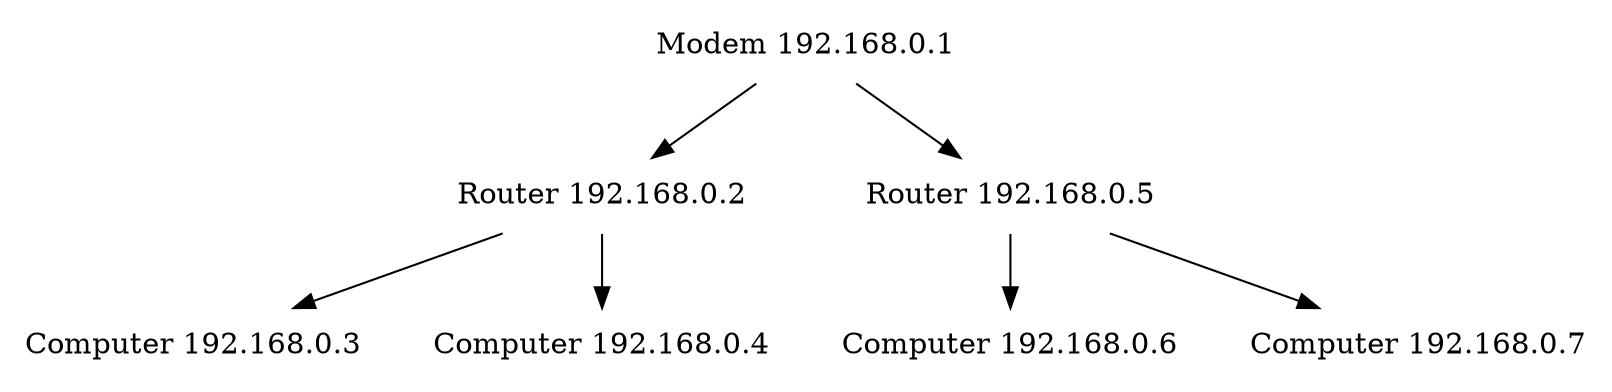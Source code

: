 // The Round Table
digraph {
	node [shape=plaintext]
	node [arrowhead=none]
	A [label="Modem 192.168.0.1" image="../../images/modem.png"]
	B [label="Router 192.168.0.2" image="../../images/router.png"]
	C [label="Computer 192.168.0.3" image="../../images/computer.png"]
	D [label="Computer 192.168.0.4" image="../../images/computer.png"]
	E [label="Router 192.168.0.5" image="../../images/router.png"]
	F [label="Computer 192.168.0.6" image="../../images/computer.png"]
	G [label="Computer 192.168.0.7" image="../../images/computer.png"]
	A -> B
	A -> E
	B -> C
	B -> D
	E -> F
	E -> G
}
